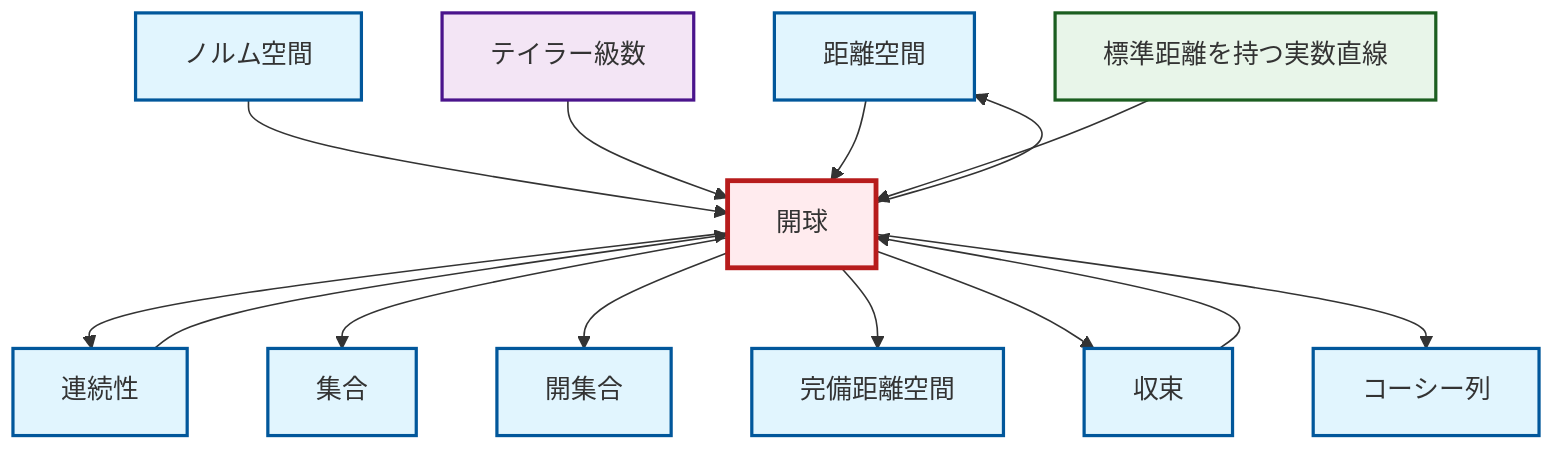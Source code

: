 graph TD
    classDef definition fill:#e1f5fe,stroke:#01579b,stroke-width:2px
    classDef theorem fill:#f3e5f5,stroke:#4a148c,stroke-width:2px
    classDef axiom fill:#fff3e0,stroke:#e65100,stroke-width:2px
    classDef example fill:#e8f5e9,stroke:#1b5e20,stroke-width:2px
    classDef current fill:#ffebee,stroke:#b71c1c,stroke-width:3px
    def-complete-metric-space["完備距離空間"]:::definition
    def-metric-space["距離空間"]:::definition
    def-continuity["連続性"]:::definition
    ex-real-line-metric["標準距離を持つ実数直線"]:::example
    def-normed-vector-space["ノルム空間"]:::definition
    def-open-set["開集合"]:::definition
    def-open-ball["開球"]:::definition
    thm-taylor-series["テイラー級数"]:::theorem
    def-cauchy-sequence["コーシー列"]:::definition
    def-set["集合"]:::definition
    def-convergence["収束"]:::definition
    def-open-ball --> def-continuity
    def-open-ball --> def-set
    def-open-ball --> def-open-set
    def-normed-vector-space --> def-open-ball
    def-open-ball --> def-metric-space
    def-open-ball --> def-complete-metric-space
    thm-taylor-series --> def-open-ball
    def-metric-space --> def-open-ball
    def-open-ball --> def-convergence
    ex-real-line-metric --> def-open-ball
    def-open-ball --> def-cauchy-sequence
    def-continuity --> def-open-ball
    def-convergence --> def-open-ball
    class def-open-ball current